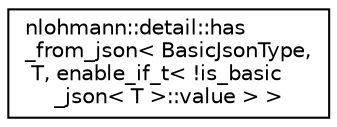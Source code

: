 digraph "Graphical Class Hierarchy"
{
 // LATEX_PDF_SIZE
  edge [fontname="Helvetica",fontsize="10",labelfontname="Helvetica",labelfontsize="10"];
  node [fontname="Helvetica",fontsize="10",shape=record];
  rankdir="LR";
  Node0 [label="nlohmann::detail::has\l_from_json\< BasicJsonType,\l T, enable_if_t\< !is_basic\l_json\< T \>::value \> \>",height=0.2,width=0.4,color="black", fillcolor="white", style="filled",URL="$structnlohmann_1_1detail_1_1has__from__json_3_01_basic_json_type_00_01_t_00_01enable__if__t_3_01f77b5e367f2d5612b4276a155bf11896.html",tooltip=" "];
}
